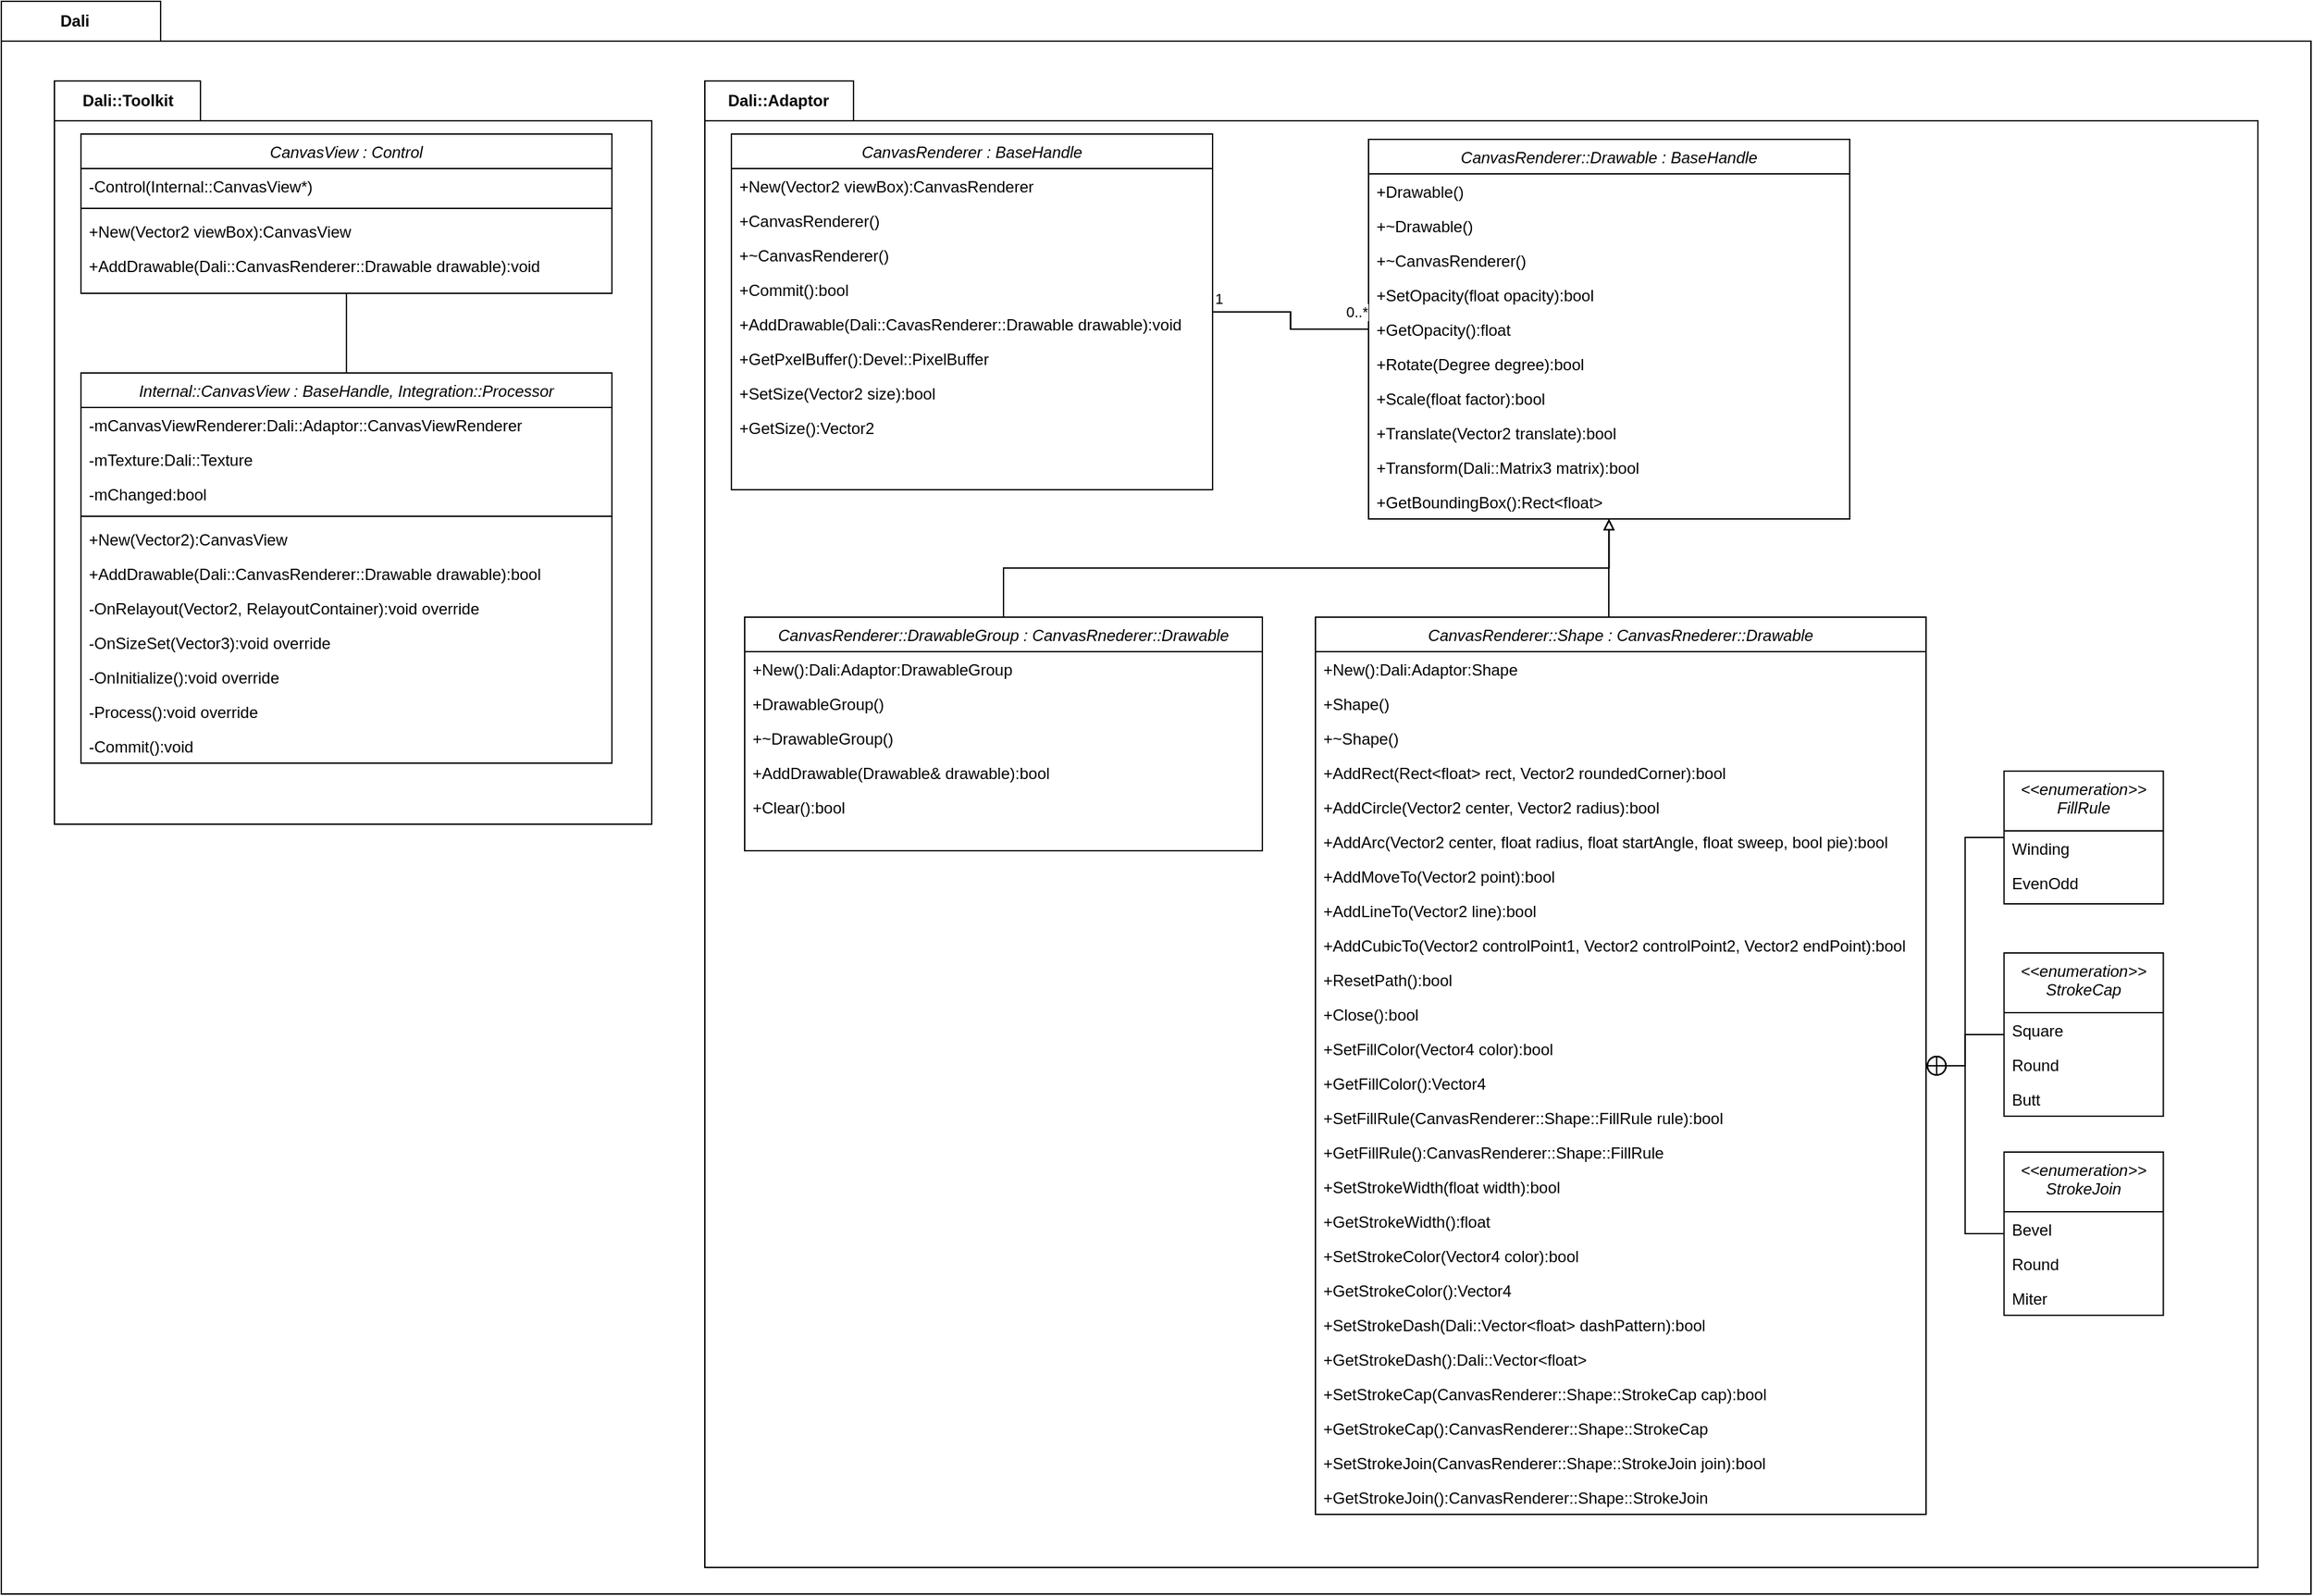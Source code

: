 <mxfile version="14.7.2" type="github">
  <diagram id="C5RBs43oDa-KdzZeNtuy" name="Page-1">
    <mxGraphModel dx="3773" dy="2638" grid="1" gridSize="10" guides="1" tooltips="1" connect="1" arrows="1" fold="1" page="1" pageScale="1" pageWidth="827" pageHeight="1169" math="0" shadow="0">
      <root>
        <mxCell id="WIyWlLk6GJQsqaUBKTNV-0" />
        <mxCell id="WIyWlLk6GJQsqaUBKTNV-1" parent="WIyWlLk6GJQsqaUBKTNV-0" />
        <mxCell id="eUzAyZnh72-U9IO2z-T2-43" style="edgeStyle=orthogonalEdgeStyle;rounded=0;orthogonalLoop=1;jettySize=auto;html=1;exitX=0.5;exitY=0;exitDx=0;exitDy=0;entryX=0.5;entryY=1;entryDx=0;entryDy=0;endArrow=block;endFill=0;strokeWidth=1;jumpSize=6;" parent="WIyWlLk6GJQsqaUBKTNV-1" edge="1">
          <mxGeometry relative="1" as="geometry">
            <mxPoint x="815" y="136" as="targetPoint" />
          </mxGeometry>
        </mxCell>
        <mxCell id="d6Ak8WatT1hv87xGQhPb-93" value="Dali" style="shape=folder;fontStyle=1;tabWidth=110;tabHeight=30;tabPosition=left;html=1;boundedLbl=1;labelInHeader=1;container=1;collapsible=0;recursiveResize=0;" parent="WIyWlLk6GJQsqaUBKTNV-1" vertex="1">
          <mxGeometry x="-360" y="-710" width="1740" height="1200" as="geometry" />
        </mxCell>
        <mxCell id="eUzAyZnh72-U9IO2z-T2-70" value="Dali::Adaptor" style="shape=folder;fontStyle=1;tabWidth=110;tabHeight=30;tabPosition=left;html=1;boundedLbl=1;labelInHeader=1;container=1;collapsible=0;recursiveResize=0;" parent="d6Ak8WatT1hv87xGQhPb-93" vertex="1">
          <mxGeometry x="530" y="60" width="1170" height="1120" as="geometry" />
        </mxCell>
        <mxCell id="zkfFHV4jXpPFQw0GAbJ--0" value="CanvasRenderer : BaseHandle" style="swimlane;fontStyle=2;align=center;verticalAlign=top;childLayout=stackLayout;horizontal=1;startSize=26;horizontalStack=0;resizeParent=1;resizeLast=0;collapsible=1;marginBottom=0;rounded=0;shadow=0;strokeWidth=1;" parent="eUzAyZnh72-U9IO2z-T2-70" vertex="1">
          <mxGeometry x="20" y="40" width="362.5" height="268" as="geometry">
            <mxRectangle x="230" y="140" width="160" height="26" as="alternateBounds" />
          </mxGeometry>
        </mxCell>
        <mxCell id="zkfFHV4jXpPFQw0GAbJ--5" value="+New(Vector2 viewBox):CanvasRenderer" style="text;align=left;verticalAlign=top;spacingLeft=4;spacingRight=4;overflow=hidden;rotatable=0;points=[[0,0.5],[1,0.5]];portConstraint=eastwest;" parent="zkfFHV4jXpPFQw0GAbJ--0" vertex="1">
          <mxGeometry y="26" width="362.5" height="26" as="geometry" />
        </mxCell>
        <mxCell id="eUzAyZnh72-U9IO2z-T2-1" value="+CanvasRenderer()" style="text;align=left;verticalAlign=top;spacingLeft=4;spacingRight=4;overflow=hidden;rotatable=0;points=[[0,0.5],[1,0.5]];portConstraint=eastwest;" parent="zkfFHV4jXpPFQw0GAbJ--0" vertex="1">
          <mxGeometry y="52" width="362.5" height="26" as="geometry" />
        </mxCell>
        <mxCell id="d6Ak8WatT1hv87xGQhPb-125" value="+~CanvasRenderer()" style="text;align=left;verticalAlign=top;spacingLeft=4;spacingRight=4;overflow=hidden;rotatable=0;points=[[0,0.5],[1,0.5]];portConstraint=eastwest;" parent="zkfFHV4jXpPFQw0GAbJ--0" vertex="1">
          <mxGeometry y="78" width="362.5" height="26" as="geometry" />
        </mxCell>
        <mxCell id="d6Ak8WatT1hv87xGQhPb-127" value="+Commit():bool" style="text;align=left;verticalAlign=top;spacingLeft=4;spacingRight=4;overflow=hidden;rotatable=0;points=[[0,0.5],[1,0.5]];portConstraint=eastwest;" parent="zkfFHV4jXpPFQw0GAbJ--0" vertex="1">
          <mxGeometry y="104" width="362.5" height="26" as="geometry" />
        </mxCell>
        <mxCell id="d6Ak8WatT1hv87xGQhPb-126" value="+AddDrawable(Dali::CavasRenderer::Drawable drawable):void" style="text;align=left;verticalAlign=top;spacingLeft=4;spacingRight=4;overflow=hidden;rotatable=0;points=[[0,0.5],[1,0.5]];portConstraint=eastwest;" parent="zkfFHV4jXpPFQw0GAbJ--0" vertex="1">
          <mxGeometry y="130" width="362.5" height="26" as="geometry" />
        </mxCell>
        <mxCell id="d6Ak8WatT1hv87xGQhPb-128" value="+GetPxelBuffer():Devel::PixelBuffer" style="text;align=left;verticalAlign=top;spacingLeft=4;spacingRight=4;overflow=hidden;rotatable=0;points=[[0,0.5],[1,0.5]];portConstraint=eastwest;" parent="zkfFHV4jXpPFQw0GAbJ--0" vertex="1">
          <mxGeometry y="156" width="362.5" height="26" as="geometry" />
        </mxCell>
        <mxCell id="d6Ak8WatT1hv87xGQhPb-129" value="+SetSize(Vector2 size):bool" style="text;align=left;verticalAlign=top;spacingLeft=4;spacingRight=4;overflow=hidden;rotatable=0;points=[[0,0.5],[1,0.5]];portConstraint=eastwest;" parent="zkfFHV4jXpPFQw0GAbJ--0" vertex="1">
          <mxGeometry y="182" width="362.5" height="26" as="geometry" />
        </mxCell>
        <mxCell id="d6Ak8WatT1hv87xGQhPb-130" value="+GetSize():Vector2" style="text;align=left;verticalAlign=top;spacingLeft=4;spacingRight=4;overflow=hidden;rotatable=0;points=[[0,0.5],[1,0.5]];portConstraint=eastwest;" parent="zkfFHV4jXpPFQw0GAbJ--0" vertex="1">
          <mxGeometry y="208" width="362.5" height="26" as="geometry" />
        </mxCell>
        <mxCell id="d6Ak8WatT1hv87xGQhPb-148" value="CanvasRenderer::Drawable : BaseHandle" style="swimlane;fontStyle=2;align=center;verticalAlign=top;childLayout=stackLayout;horizontal=1;startSize=26;horizontalStack=0;resizeParent=1;resizeLast=0;collapsible=1;marginBottom=0;rounded=0;shadow=0;strokeWidth=1;" parent="eUzAyZnh72-U9IO2z-T2-70" vertex="1">
          <mxGeometry x="500" y="44" width="362.5" height="286" as="geometry">
            <mxRectangle x="230" y="140" width="160" height="26" as="alternateBounds" />
          </mxGeometry>
        </mxCell>
        <mxCell id="d6Ak8WatT1hv87xGQhPb-151" value="+Drawable()" style="text;align=left;verticalAlign=top;spacingLeft=4;spacingRight=4;overflow=hidden;rotatable=0;points=[[0,0.5],[1,0.5]];portConstraint=eastwest;" parent="d6Ak8WatT1hv87xGQhPb-148" vertex="1">
          <mxGeometry y="26" width="362.5" height="26" as="geometry" />
        </mxCell>
        <mxCell id="d6Ak8WatT1hv87xGQhPb-152" value="+~Drawable()" style="text;align=left;verticalAlign=top;spacingLeft=4;spacingRight=4;overflow=hidden;rotatable=0;points=[[0,0.5],[1,0.5]];portConstraint=eastwest;" parent="d6Ak8WatT1hv87xGQhPb-148" vertex="1">
          <mxGeometry y="52" width="362.5" height="26" as="geometry" />
        </mxCell>
        <mxCell id="d6Ak8WatT1hv87xGQhPb-153" value="+~CanvasRenderer()" style="text;align=left;verticalAlign=top;spacingLeft=4;spacingRight=4;overflow=hidden;rotatable=0;points=[[0,0.5],[1,0.5]];portConstraint=eastwest;" parent="d6Ak8WatT1hv87xGQhPb-148" vertex="1">
          <mxGeometry y="78" width="362.5" height="26" as="geometry" />
        </mxCell>
        <mxCell id="d6Ak8WatT1hv87xGQhPb-154" value="+SetOpacity(float opacity):bool" style="text;align=left;verticalAlign=top;spacingLeft=4;spacingRight=4;overflow=hidden;rotatable=0;points=[[0,0.5],[1,0.5]];portConstraint=eastwest;" parent="d6Ak8WatT1hv87xGQhPb-148" vertex="1">
          <mxGeometry y="104" width="362.5" height="26" as="geometry" />
        </mxCell>
        <mxCell id="d6Ak8WatT1hv87xGQhPb-155" value="+GetOpacity():float" style="text;align=left;verticalAlign=top;spacingLeft=4;spacingRight=4;overflow=hidden;rotatable=0;points=[[0,0.5],[1,0.5]];portConstraint=eastwest;" parent="d6Ak8WatT1hv87xGQhPb-148" vertex="1">
          <mxGeometry y="130" width="362.5" height="26" as="geometry" />
        </mxCell>
        <mxCell id="d6Ak8WatT1hv87xGQhPb-156" value="+Rotate(Degree degree):bool" style="text;align=left;verticalAlign=top;spacingLeft=4;spacingRight=4;overflow=hidden;rotatable=0;points=[[0,0.5],[1,0.5]];portConstraint=eastwest;" parent="d6Ak8WatT1hv87xGQhPb-148" vertex="1">
          <mxGeometry y="156" width="362.5" height="26" as="geometry" />
        </mxCell>
        <mxCell id="d6Ak8WatT1hv87xGQhPb-157" value="+Scale(float factor):bool" style="text;align=left;verticalAlign=top;spacingLeft=4;spacingRight=4;overflow=hidden;rotatable=0;points=[[0,0.5],[1,0.5]];portConstraint=eastwest;" parent="d6Ak8WatT1hv87xGQhPb-148" vertex="1">
          <mxGeometry y="182" width="362.5" height="26" as="geometry" />
        </mxCell>
        <mxCell id="d6Ak8WatT1hv87xGQhPb-158" value="+Translate(Vector2 translate):bool" style="text;align=left;verticalAlign=top;spacingLeft=4;spacingRight=4;overflow=hidden;rotatable=0;points=[[0,0.5],[1,0.5]];portConstraint=eastwest;" parent="d6Ak8WatT1hv87xGQhPb-148" vertex="1">
          <mxGeometry y="208" width="362.5" height="26" as="geometry" />
        </mxCell>
        <mxCell id="d6Ak8WatT1hv87xGQhPb-159" value="+Transform(Dali::Matrix3 matrix):bool" style="text;align=left;verticalAlign=top;spacingLeft=4;spacingRight=4;overflow=hidden;rotatable=0;points=[[0,0.5],[1,0.5]];portConstraint=eastwest;" parent="d6Ak8WatT1hv87xGQhPb-148" vertex="1">
          <mxGeometry y="234" width="362.5" height="26" as="geometry" />
        </mxCell>
        <mxCell id="8q--UgSvbUHU4zD4hHSI-37" value="+GetBoundingBox():Rect&lt;float&gt;" style="text;align=left;verticalAlign=top;spacingLeft=4;spacingRight=4;overflow=hidden;rotatable=0;points=[[0,0.5],[1,0.5]];portConstraint=eastwest;" vertex="1" parent="d6Ak8WatT1hv87xGQhPb-148">
          <mxGeometry y="260" width="362.5" height="26" as="geometry" />
        </mxCell>
        <mxCell id="8q--UgSvbUHU4zD4hHSI-38" style="edgeStyle=orthogonalEdgeStyle;rounded=0;orthogonalLoop=1;jettySize=auto;html=1;endArrow=block;endFill=0;" edge="1" parent="eUzAyZnh72-U9IO2z-T2-70" source="d6Ak8WatT1hv87xGQhPb-382" target="d6Ak8WatT1hv87xGQhPb-148">
          <mxGeometry relative="1" as="geometry">
            <Array as="points">
              <mxPoint x="681" y="380" />
              <mxPoint x="681" y="380" />
            </Array>
          </mxGeometry>
        </mxCell>
        <mxCell id="d6Ak8WatT1hv87xGQhPb-382" value="CanvasRenderer::Shape : CanvasRnederer::Drawable" style="swimlane;fontStyle=2;align=center;verticalAlign=top;childLayout=stackLayout;horizontal=1;startSize=26;horizontalStack=0;resizeParent=1;resizeLast=0;collapsible=1;marginBottom=0;rounded=0;shadow=0;strokeWidth=1;" parent="eUzAyZnh72-U9IO2z-T2-70" vertex="1">
          <mxGeometry x="460" y="404" width="460" height="676" as="geometry">
            <mxRectangle x="230" y="140" width="160" height="26" as="alternateBounds" />
          </mxGeometry>
        </mxCell>
        <mxCell id="d6Ak8WatT1hv87xGQhPb-781" value="+New():Dali:Adaptor:Shape" style="text;align=left;verticalAlign=top;spacingLeft=4;spacingRight=4;overflow=hidden;rotatable=0;points=[[0,0.5],[1,0.5]];portConstraint=eastwest;" parent="d6Ak8WatT1hv87xGQhPb-382" vertex="1">
          <mxGeometry y="26" width="460" height="26" as="geometry" />
        </mxCell>
        <mxCell id="d6Ak8WatT1hv87xGQhPb-383" value="+Shape()" style="text;align=left;verticalAlign=top;spacingLeft=4;spacingRight=4;overflow=hidden;rotatable=0;points=[[0,0.5],[1,0.5]];portConstraint=eastwest;" parent="d6Ak8WatT1hv87xGQhPb-382" vertex="1">
          <mxGeometry y="52" width="460" height="26" as="geometry" />
        </mxCell>
        <mxCell id="d6Ak8WatT1hv87xGQhPb-384" value="+~Shape()" style="text;align=left;verticalAlign=top;spacingLeft=4;spacingRight=4;overflow=hidden;rotatable=0;points=[[0,0.5],[1,0.5]];portConstraint=eastwest;" parent="d6Ak8WatT1hv87xGQhPb-382" vertex="1">
          <mxGeometry y="78" width="460" height="26" as="geometry" />
        </mxCell>
        <mxCell id="d6Ak8WatT1hv87xGQhPb-386" value="+AddRect(Rect&lt;float&gt; rect, Vector2 roundedCorner):bool" style="text;align=left;verticalAlign=top;spacingLeft=4;spacingRight=4;overflow=hidden;rotatable=0;points=[[0,0.5],[1,0.5]];portConstraint=eastwest;" parent="d6Ak8WatT1hv87xGQhPb-382" vertex="1">
          <mxGeometry y="104" width="460" height="26" as="geometry" />
        </mxCell>
        <mxCell id="d6Ak8WatT1hv87xGQhPb-387" value="+AddCircle(Vector2 center, Vector2 radius):bool" style="text;align=left;verticalAlign=top;spacingLeft=4;spacingRight=4;overflow=hidden;rotatable=0;points=[[0,0.5],[1,0.5]];portConstraint=eastwest;" parent="d6Ak8WatT1hv87xGQhPb-382" vertex="1">
          <mxGeometry y="130" width="460" height="26" as="geometry" />
        </mxCell>
        <mxCell id="d6Ak8WatT1hv87xGQhPb-388" value="+AddArc(Vector2 center, float radius, float startAngle, float sweep, bool pie):bool" style="text;align=left;verticalAlign=top;spacingLeft=4;spacingRight=4;overflow=hidden;rotatable=0;points=[[0,0.5],[1,0.5]];portConstraint=eastwest;" parent="d6Ak8WatT1hv87xGQhPb-382" vertex="1">
          <mxGeometry y="156" width="460" height="26" as="geometry" />
        </mxCell>
        <mxCell id="d6Ak8WatT1hv87xGQhPb-389" value="+AddMoveTo(Vector2 point):bool" style="text;align=left;verticalAlign=top;spacingLeft=4;spacingRight=4;overflow=hidden;rotatable=0;points=[[0,0.5],[1,0.5]];portConstraint=eastwest;" parent="d6Ak8WatT1hv87xGQhPb-382" vertex="1">
          <mxGeometry y="182" width="460" height="26" as="geometry" />
        </mxCell>
        <mxCell id="d6Ak8WatT1hv87xGQhPb-390" value="+AddLineTo(Vector2 line):bool" style="text;align=left;verticalAlign=top;spacingLeft=4;spacingRight=4;overflow=hidden;rotatable=0;points=[[0,0.5],[1,0.5]];portConstraint=eastwest;" parent="d6Ak8WatT1hv87xGQhPb-382" vertex="1">
          <mxGeometry y="208" width="460" height="26" as="geometry" />
        </mxCell>
        <mxCell id="d6Ak8WatT1hv87xGQhPb-391" value="+AddCubicTo(Vector2 controlPoint1, Vector2 controlPoint2, Vector2 endPoint):bool" style="text;align=left;verticalAlign=top;spacingLeft=4;spacingRight=4;overflow=hidden;rotatable=0;points=[[0,0.5],[1,0.5]];portConstraint=eastwest;" parent="d6Ak8WatT1hv87xGQhPb-382" vertex="1">
          <mxGeometry y="234" width="460" height="26" as="geometry" />
        </mxCell>
        <mxCell id="2J2DLM0OzAeDPoUzJUyp-0" value="+ResetPath():bool" style="text;align=left;verticalAlign=top;spacingLeft=4;spacingRight=4;overflow=hidden;rotatable=0;points=[[0,0.5],[1,0.5]];portConstraint=eastwest;" parent="d6Ak8WatT1hv87xGQhPb-382" vertex="1">
          <mxGeometry y="260" width="460" height="26" as="geometry" />
        </mxCell>
        <mxCell id="d6Ak8WatT1hv87xGQhPb-392" value="+Close():bool" style="text;align=left;verticalAlign=top;spacingLeft=4;spacingRight=4;overflow=hidden;rotatable=0;points=[[0,0.5],[1,0.5]];portConstraint=eastwest;" parent="d6Ak8WatT1hv87xGQhPb-382" vertex="1">
          <mxGeometry y="286" width="460" height="26" as="geometry" />
        </mxCell>
        <mxCell id="d6Ak8WatT1hv87xGQhPb-396" value="+SetFillColor(Vector4 color):bool" style="text;align=left;verticalAlign=top;spacingLeft=4;spacingRight=4;overflow=hidden;rotatable=0;points=[[0,0.5],[1,0.5]];portConstraint=eastwest;" parent="d6Ak8WatT1hv87xGQhPb-382" vertex="1">
          <mxGeometry y="312" width="460" height="26" as="geometry" />
        </mxCell>
        <mxCell id="d6Ak8WatT1hv87xGQhPb-395" value="+GetFillColor():Vector4" style="text;align=left;verticalAlign=top;spacingLeft=4;spacingRight=4;overflow=hidden;rotatable=0;points=[[0,0.5],[1,0.5]];portConstraint=eastwest;" parent="d6Ak8WatT1hv87xGQhPb-382" vertex="1">
          <mxGeometry y="338" width="460" height="26" as="geometry" />
        </mxCell>
        <mxCell id="d6Ak8WatT1hv87xGQhPb-398" value="+SetFillRule(CanvasRenderer::Shape::FillRule rule):bool" style="text;align=left;verticalAlign=top;spacingLeft=4;spacingRight=4;overflow=hidden;rotatable=0;points=[[0,0.5],[1,0.5]];portConstraint=eastwest;" parent="d6Ak8WatT1hv87xGQhPb-382" vertex="1">
          <mxGeometry y="364" width="460" height="26" as="geometry" />
        </mxCell>
        <mxCell id="d6Ak8WatT1hv87xGQhPb-400" value="+GetFillRule():CanvasRenderer::Shape::FillRule" style="text;align=left;verticalAlign=top;spacingLeft=4;spacingRight=4;overflow=hidden;rotatable=0;points=[[0,0.5],[1,0.5]];portConstraint=eastwest;" parent="d6Ak8WatT1hv87xGQhPb-382" vertex="1">
          <mxGeometry y="390" width="460" height="26" as="geometry" />
        </mxCell>
        <mxCell id="d6Ak8WatT1hv87xGQhPb-394" value="+SetStrokeWidth(float width):bool" style="text;align=left;verticalAlign=top;spacingLeft=4;spacingRight=4;overflow=hidden;rotatable=0;points=[[0,0.5],[1,0.5]];portConstraint=eastwest;" parent="d6Ak8WatT1hv87xGQhPb-382" vertex="1">
          <mxGeometry y="416" width="460" height="26" as="geometry" />
        </mxCell>
        <mxCell id="d6Ak8WatT1hv87xGQhPb-399" value="+GetStrokeWidth():float" style="text;align=left;verticalAlign=top;spacingLeft=4;spacingRight=4;overflow=hidden;rotatable=0;points=[[0,0.5],[1,0.5]];portConstraint=eastwest;" parent="d6Ak8WatT1hv87xGQhPb-382" vertex="1">
          <mxGeometry y="442" width="460" height="26" as="geometry" />
        </mxCell>
        <mxCell id="d6Ak8WatT1hv87xGQhPb-401" value="+SetStrokeColor(Vector4 color):bool" style="text;align=left;verticalAlign=top;spacingLeft=4;spacingRight=4;overflow=hidden;rotatable=0;points=[[0,0.5],[1,0.5]];portConstraint=eastwest;" parent="d6Ak8WatT1hv87xGQhPb-382" vertex="1">
          <mxGeometry y="468" width="460" height="26" as="geometry" />
        </mxCell>
        <mxCell id="d6Ak8WatT1hv87xGQhPb-405" value="+GetStrokeColor():Vector4" style="text;align=left;verticalAlign=top;spacingLeft=4;spacingRight=4;overflow=hidden;rotatable=0;points=[[0,0.5],[1,0.5]];portConstraint=eastwest;" parent="d6Ak8WatT1hv87xGQhPb-382" vertex="1">
          <mxGeometry y="494" width="460" height="26" as="geometry" />
        </mxCell>
        <mxCell id="d6Ak8WatT1hv87xGQhPb-406" value="+SetStrokeDash(Dali::Vector&lt;float&gt; dashPattern):bool" style="text;align=left;verticalAlign=top;spacingLeft=4;spacingRight=4;overflow=hidden;rotatable=0;points=[[0,0.5],[1,0.5]];portConstraint=eastwest;" parent="d6Ak8WatT1hv87xGQhPb-382" vertex="1">
          <mxGeometry y="520" width="460" height="26" as="geometry" />
        </mxCell>
        <mxCell id="d6Ak8WatT1hv87xGQhPb-403" value="+GetStrokeDash():Dali::Vector&lt;float&gt;" style="text;align=left;verticalAlign=top;spacingLeft=4;spacingRight=4;overflow=hidden;rotatable=0;points=[[0,0.5],[1,0.5]];portConstraint=eastwest;" parent="d6Ak8WatT1hv87xGQhPb-382" vertex="1">
          <mxGeometry y="546" width="460" height="26" as="geometry" />
        </mxCell>
        <mxCell id="d6Ak8WatT1hv87xGQhPb-404" value="+SetStrokeCap(CanvasRenderer::Shape::StrokeCap cap):bool" style="text;align=left;verticalAlign=top;spacingLeft=4;spacingRight=4;overflow=hidden;rotatable=0;points=[[0,0.5],[1,0.5]];portConstraint=eastwest;" parent="d6Ak8WatT1hv87xGQhPb-382" vertex="1">
          <mxGeometry y="572" width="460" height="26" as="geometry" />
        </mxCell>
        <mxCell id="d6Ak8WatT1hv87xGQhPb-397" value="+GetStrokeCap():CanvasRenderer::Shape::StrokeCap" style="text;align=left;verticalAlign=top;spacingLeft=4;spacingRight=4;overflow=hidden;rotatable=0;points=[[0,0.5],[1,0.5]];portConstraint=eastwest;" parent="d6Ak8WatT1hv87xGQhPb-382" vertex="1">
          <mxGeometry y="598" width="460" height="26" as="geometry" />
        </mxCell>
        <mxCell id="d6Ak8WatT1hv87xGQhPb-402" value="+SetStrokeJoin(CanvasRenderer::Shape::StrokeJoin join):bool" style="text;align=left;verticalAlign=top;spacingLeft=4;spacingRight=4;overflow=hidden;rotatable=0;points=[[0,0.5],[1,0.5]];portConstraint=eastwest;" parent="d6Ak8WatT1hv87xGQhPb-382" vertex="1">
          <mxGeometry y="624" width="460" height="26" as="geometry" />
        </mxCell>
        <mxCell id="d6Ak8WatT1hv87xGQhPb-393" value="+GetStrokeJoin():CanvasRenderer::Shape::StrokeJoin" style="text;align=left;verticalAlign=top;spacingLeft=4;spacingRight=4;overflow=hidden;rotatable=0;points=[[0,0.5],[1,0.5]];portConstraint=eastwest;" parent="d6Ak8WatT1hv87xGQhPb-382" vertex="1">
          <mxGeometry y="650" width="460" height="26" as="geometry" />
        </mxCell>
        <mxCell id="d6Ak8WatT1hv87xGQhPb-1189" style="edgeStyle=orthogonalEdgeStyle;rounded=0;orthogonalLoop=1;jettySize=auto;html=1;endArrow=circlePlus;endFill=0;fontSize=16;" parent="eUzAyZnh72-U9IO2z-T2-70" source="d6Ak8WatT1hv87xGQhPb-1176" target="d6Ak8WatT1hv87xGQhPb-382" edge="1">
          <mxGeometry relative="1" as="geometry" />
        </mxCell>
        <mxCell id="d6Ak8WatT1hv87xGQhPb-1176" value="&lt;&lt;enumeration&gt;&gt;&#xa;FillRule" style="swimlane;fontStyle=2;align=center;verticalAlign=top;childLayout=stackLayout;horizontal=1;startSize=45;horizontalStack=0;resizeParent=1;resizeLast=0;collapsible=1;marginBottom=0;rounded=0;shadow=0;strokeWidth=1;" parent="eUzAyZnh72-U9IO2z-T2-70" vertex="1">
          <mxGeometry x="978.75" y="520" width="120" height="100" as="geometry">
            <mxRectangle x="230" y="140" width="160" height="26" as="alternateBounds" />
          </mxGeometry>
        </mxCell>
        <mxCell id="d6Ak8WatT1hv87xGQhPb-1177" value="Winding" style="text;align=left;verticalAlign=top;spacingLeft=4;spacingRight=4;overflow=hidden;rotatable=0;points=[[0,0.5],[1,0.5]];portConstraint=eastwest;" parent="d6Ak8WatT1hv87xGQhPb-1176" vertex="1">
          <mxGeometry y="45" width="120" height="26" as="geometry" />
        </mxCell>
        <mxCell id="d6Ak8WatT1hv87xGQhPb-1178" value="EvenOdd" style="text;align=left;verticalAlign=top;spacingLeft=4;spacingRight=4;overflow=hidden;rotatable=0;points=[[0,0.5],[1,0.5]];portConstraint=eastwest;" parent="d6Ak8WatT1hv87xGQhPb-1176" vertex="1">
          <mxGeometry y="71" width="120" height="26" as="geometry" />
        </mxCell>
        <mxCell id="d6Ak8WatT1hv87xGQhPb-1190" style="edgeStyle=orthogonalEdgeStyle;rounded=0;orthogonalLoop=1;jettySize=auto;html=1;endArrow=circlePlus;endFill=0;fontSize=16;" parent="eUzAyZnh72-U9IO2z-T2-70" source="d6Ak8WatT1hv87xGQhPb-1180" target="d6Ak8WatT1hv87xGQhPb-382" edge="1">
          <mxGeometry relative="1" as="geometry" />
        </mxCell>
        <mxCell id="d6Ak8WatT1hv87xGQhPb-1180" value="&lt;&lt;enumeration&gt;&gt;&#xa;StrokeCap" style="swimlane;fontStyle=2;align=center;verticalAlign=top;childLayout=stackLayout;horizontal=1;startSize=45;horizontalStack=0;resizeParent=1;resizeLast=0;collapsible=1;marginBottom=0;rounded=0;shadow=0;strokeWidth=1;" parent="eUzAyZnh72-U9IO2z-T2-70" vertex="1">
          <mxGeometry x="978.75" y="657" width="120" height="123" as="geometry">
            <mxRectangle x="230" y="140" width="160" height="26" as="alternateBounds" />
          </mxGeometry>
        </mxCell>
        <mxCell id="d6Ak8WatT1hv87xGQhPb-1181" value="Square" style="text;align=left;verticalAlign=top;spacingLeft=4;spacingRight=4;overflow=hidden;rotatable=0;points=[[0,0.5],[1,0.5]];portConstraint=eastwest;" parent="d6Ak8WatT1hv87xGQhPb-1180" vertex="1">
          <mxGeometry y="45" width="120" height="26" as="geometry" />
        </mxCell>
        <mxCell id="d6Ak8WatT1hv87xGQhPb-1182" value="Round" style="text;align=left;verticalAlign=top;spacingLeft=4;spacingRight=4;overflow=hidden;rotatable=0;points=[[0,0.5],[1,0.5]];portConstraint=eastwest;" parent="d6Ak8WatT1hv87xGQhPb-1180" vertex="1">
          <mxGeometry y="71" width="120" height="26" as="geometry" />
        </mxCell>
        <mxCell id="d6Ak8WatT1hv87xGQhPb-1183" value="Butt" style="text;align=left;verticalAlign=top;spacingLeft=4;spacingRight=4;overflow=hidden;rotatable=0;points=[[0,0.5],[1,0.5]];portConstraint=eastwest;" parent="d6Ak8WatT1hv87xGQhPb-1180" vertex="1">
          <mxGeometry y="97" width="120" height="26" as="geometry" />
        </mxCell>
        <mxCell id="d6Ak8WatT1hv87xGQhPb-1191" style="edgeStyle=orthogonalEdgeStyle;rounded=0;orthogonalLoop=1;jettySize=auto;html=1;endArrow=circlePlus;endFill=0;fontSize=16;" parent="eUzAyZnh72-U9IO2z-T2-70" source="d6Ak8WatT1hv87xGQhPb-1185" target="d6Ak8WatT1hv87xGQhPb-382" edge="1">
          <mxGeometry relative="1" as="geometry" />
        </mxCell>
        <mxCell id="d6Ak8WatT1hv87xGQhPb-1185" value="&lt;&lt;enumeration&gt;&gt;&#xa;StrokeJoin" style="swimlane;fontStyle=2;align=center;verticalAlign=top;childLayout=stackLayout;horizontal=1;startSize=45;horizontalStack=0;resizeParent=1;resizeLast=0;collapsible=1;marginBottom=0;rounded=0;shadow=0;strokeWidth=1;" parent="eUzAyZnh72-U9IO2z-T2-70" vertex="1">
          <mxGeometry x="978.75" y="807" width="120" height="123" as="geometry">
            <mxRectangle x="230" y="140" width="160" height="26" as="alternateBounds" />
          </mxGeometry>
        </mxCell>
        <mxCell id="d6Ak8WatT1hv87xGQhPb-1186" value="Bevel" style="text;align=left;verticalAlign=top;spacingLeft=4;spacingRight=4;overflow=hidden;rotatable=0;points=[[0,0.5],[1,0.5]];portConstraint=eastwest;" parent="d6Ak8WatT1hv87xGQhPb-1185" vertex="1">
          <mxGeometry y="45" width="120" height="26" as="geometry" />
        </mxCell>
        <mxCell id="d6Ak8WatT1hv87xGQhPb-1187" value="Round" style="text;align=left;verticalAlign=top;spacingLeft=4;spacingRight=4;overflow=hidden;rotatable=0;points=[[0,0.5],[1,0.5]];portConstraint=eastwest;" parent="d6Ak8WatT1hv87xGQhPb-1185" vertex="1">
          <mxGeometry y="71" width="120" height="26" as="geometry" />
        </mxCell>
        <mxCell id="d6Ak8WatT1hv87xGQhPb-1188" value="Miter" style="text;align=left;verticalAlign=top;spacingLeft=4;spacingRight=4;overflow=hidden;rotatable=0;points=[[0,0.5],[1,0.5]];portConstraint=eastwest;" parent="d6Ak8WatT1hv87xGQhPb-1185" vertex="1">
          <mxGeometry y="97" width="120" height="26" as="geometry" />
        </mxCell>
        <mxCell id="LCj0cPt76p2CiR1PrpzW-5" value="0..*" style="edgeStyle=orthogonalEdgeStyle;rounded=0;orthogonalLoop=1;jettySize=auto;html=1;endArrow=none;endFill=0;" parent="eUzAyZnh72-U9IO2z-T2-70" source="zkfFHV4jXpPFQw0GAbJ--0" target="d6Ak8WatT1hv87xGQhPb-148" edge="1">
          <mxGeometry x="0.847" y="13" relative="1" as="geometry">
            <mxPoint x="-751" y="169.996" as="sourcePoint" />
            <mxPoint x="-583.5" y="169.996" as="targetPoint" />
            <Array as="points" />
            <mxPoint x="1" as="offset" />
          </mxGeometry>
        </mxCell>
        <mxCell id="LCj0cPt76p2CiR1PrpzW-4" value="1" style="edgeStyle=orthogonalEdgeStyle;rounded=0;orthogonalLoop=1;jettySize=auto;html=1;endArrow=none;endFill=0;" parent="eUzAyZnh72-U9IO2z-T2-70" source="zkfFHV4jXpPFQw0GAbJ--0" target="d6Ak8WatT1hv87xGQhPb-148" edge="1">
          <mxGeometry x="-0.928" y="10" relative="1" as="geometry">
            <mxPoint x="-751" y="169.996" as="sourcePoint" />
            <mxPoint x="-583.5" y="169.996" as="targetPoint" />
            <Array as="points" />
            <mxPoint as="offset" />
          </mxGeometry>
        </mxCell>
        <mxCell id="8q--UgSvbUHU4zD4hHSI-36" style="edgeStyle=orthogonalEdgeStyle;rounded=0;orthogonalLoop=1;jettySize=auto;html=1;endArrow=block;endFill=0;exitX=0.5;exitY=0;exitDx=0;exitDy=0;" edge="1" parent="eUzAyZnh72-U9IO2z-T2-70" source="8q--UgSvbUHU4zD4hHSI-10" target="d6Ak8WatT1hv87xGQhPb-148">
          <mxGeometry relative="1" as="geometry" />
        </mxCell>
        <mxCell id="8q--UgSvbUHU4zD4hHSI-10" value="CanvasRenderer::DrawableGroup : CanvasRnederer::Drawable" style="swimlane;fontStyle=2;align=center;verticalAlign=top;childLayout=stackLayout;horizontal=1;startSize=26;horizontalStack=0;resizeParent=1;resizeLast=0;collapsible=1;marginBottom=0;rounded=0;shadow=0;strokeWidth=1;" vertex="1" parent="eUzAyZnh72-U9IO2z-T2-70">
          <mxGeometry x="30" y="404" width="390" height="176" as="geometry">
            <mxRectangle x="230" y="140" width="160" height="26" as="alternateBounds" />
          </mxGeometry>
        </mxCell>
        <mxCell id="8q--UgSvbUHU4zD4hHSI-11" value="+New():Dali:Adaptor:DrawableGroup" style="text;align=left;verticalAlign=top;spacingLeft=4;spacingRight=4;overflow=hidden;rotatable=0;points=[[0,0.5],[1,0.5]];portConstraint=eastwest;" vertex="1" parent="8q--UgSvbUHU4zD4hHSI-10">
          <mxGeometry y="26" width="390" height="26" as="geometry" />
        </mxCell>
        <mxCell id="8q--UgSvbUHU4zD4hHSI-12" value="+DrawableGroup()" style="text;align=left;verticalAlign=top;spacingLeft=4;spacingRight=4;overflow=hidden;rotatable=0;points=[[0,0.5],[1,0.5]];portConstraint=eastwest;" vertex="1" parent="8q--UgSvbUHU4zD4hHSI-10">
          <mxGeometry y="52" width="390" height="26" as="geometry" />
        </mxCell>
        <mxCell id="8q--UgSvbUHU4zD4hHSI-13" value="+~DrawableGroup()" style="text;align=left;verticalAlign=top;spacingLeft=4;spacingRight=4;overflow=hidden;rotatable=0;points=[[0,0.5],[1,0.5]];portConstraint=eastwest;" vertex="1" parent="8q--UgSvbUHU4zD4hHSI-10">
          <mxGeometry y="78" width="390" height="26" as="geometry" />
        </mxCell>
        <mxCell id="8q--UgSvbUHU4zD4hHSI-14" value="+AddDrawable(Drawable&amp; drawable):bool" style="text;align=left;verticalAlign=top;spacingLeft=4;spacingRight=4;overflow=hidden;rotatable=0;points=[[0,0.5],[1,0.5]];portConstraint=eastwest;" vertex="1" parent="8q--UgSvbUHU4zD4hHSI-10">
          <mxGeometry y="104" width="390" height="26" as="geometry" />
        </mxCell>
        <mxCell id="8q--UgSvbUHU4zD4hHSI-15" value="+Clear():bool" style="text;align=left;verticalAlign=top;spacingLeft=4;spacingRight=4;overflow=hidden;rotatable=0;points=[[0,0.5],[1,0.5]];portConstraint=eastwest;" vertex="1" parent="8q--UgSvbUHU4zD4hHSI-10">
          <mxGeometry y="130" width="390" height="26" as="geometry" />
        </mxCell>
        <mxCell id="d6Ak8WatT1hv87xGQhPb-104" value="Dali::Toolkit" style="shape=folder;fontStyle=1;tabWidth=110;tabHeight=30;tabPosition=left;html=1;boundedLbl=1;labelInHeader=1;container=1;collapsible=0;recursiveResize=0;" parent="d6Ak8WatT1hv87xGQhPb-93" vertex="1">
          <mxGeometry x="40" y="60" width="450" height="560" as="geometry" />
        </mxCell>
        <mxCell id="d6Ak8WatT1hv87xGQhPb-115" value="CanvasView : Control" style="swimlane;fontStyle=2;align=center;verticalAlign=top;childLayout=stackLayout;horizontal=1;startSize=26;horizontalStack=0;resizeParent=1;resizeLast=0;collapsible=1;marginBottom=0;rounded=0;shadow=0;strokeWidth=1;" parent="d6Ak8WatT1hv87xGQhPb-104" vertex="1">
          <mxGeometry x="20" y="40" width="400" height="120" as="geometry">
            <mxRectangle x="230" y="140" width="160" height="26" as="alternateBounds" />
          </mxGeometry>
        </mxCell>
        <mxCell id="d6Ak8WatT1hv87xGQhPb-116" value="-Control(Internal::CanvasView*)" style="text;align=left;verticalAlign=top;spacingLeft=4;spacingRight=4;overflow=hidden;rotatable=0;points=[[0,0.5],[1,0.5]];portConstraint=eastwest;" parent="d6Ak8WatT1hv87xGQhPb-115" vertex="1">
          <mxGeometry y="26" width="400" height="26" as="geometry" />
        </mxCell>
        <mxCell id="d6Ak8WatT1hv87xGQhPb-117" value="" style="line;html=1;strokeWidth=1;align=left;verticalAlign=middle;spacingTop=-1;spacingLeft=3;spacingRight=3;rotatable=0;labelPosition=right;points=[];portConstraint=eastwest;" parent="d6Ak8WatT1hv87xGQhPb-115" vertex="1">
          <mxGeometry y="52" width="400" height="8" as="geometry" />
        </mxCell>
        <mxCell id="d6Ak8WatT1hv87xGQhPb-118" value="+New(Vector2 viewBox):CanvasView" style="text;align=left;verticalAlign=top;spacingLeft=4;spacingRight=4;overflow=hidden;rotatable=0;points=[[0,0.5],[1,0.5]];portConstraint=eastwest;" parent="d6Ak8WatT1hv87xGQhPb-115" vertex="1">
          <mxGeometry y="60" width="400" height="26" as="geometry" />
        </mxCell>
        <mxCell id="d6Ak8WatT1hv87xGQhPb-119" value="+AddDrawable(Dali::CanvasRenderer::Drawable drawable):void" style="text;align=left;verticalAlign=top;spacingLeft=4;spacingRight=4;overflow=hidden;rotatable=0;points=[[0,0.5],[1,0.5]];portConstraint=eastwest;" parent="d6Ak8WatT1hv87xGQhPb-115" vertex="1">
          <mxGeometry y="86" width="400" height="26" as="geometry" />
        </mxCell>
        <mxCell id="d6Ak8WatT1hv87xGQhPb-120" value="" style="endArrow=none;html=1;strokeWidth=1;endFill=0;" parent="d6Ak8WatT1hv87xGQhPb-104" source="d6Ak8WatT1hv87xGQhPb-115" target="d6Ak8WatT1hv87xGQhPb-106" edge="1">
          <mxGeometry width="50" height="50" relative="1" as="geometry">
            <mxPoint x="460" y="300" as="sourcePoint" />
            <mxPoint x="510" y="250" as="targetPoint" />
          </mxGeometry>
        </mxCell>
        <mxCell id="d6Ak8WatT1hv87xGQhPb-121" value="Impl" style="edgeLabel;html=1;align=center;verticalAlign=middle;resizable=0;points=[];" parent="d6Ak8WatT1hv87xGQhPb-120" vertex="1" connectable="0">
          <mxGeometry x="0.784" y="3" relative="1" as="geometry">
            <mxPoint x="-14.07" y="20.29" as="offset" />
          </mxGeometry>
        </mxCell>
        <mxCell id="d6Ak8WatT1hv87xGQhPb-106" value="Internal::CanvasView : BaseHandle, Integration::Processor" style="swimlane;fontStyle=2;align=center;verticalAlign=top;childLayout=stackLayout;horizontal=1;startSize=26;horizontalStack=0;resizeParent=1;resizeLast=0;collapsible=1;marginBottom=0;rounded=0;shadow=0;strokeWidth=1;" parent="d6Ak8WatT1hv87xGQhPb-104" vertex="1">
          <mxGeometry x="20" y="220" width="400" height="294" as="geometry">
            <mxRectangle x="230" y="140" width="160" height="26" as="alternateBounds" />
          </mxGeometry>
        </mxCell>
        <mxCell id="d6Ak8WatT1hv87xGQhPb-123" value="-mCanvasViewRenderer:Dali::Adaptor::CanvasViewRenderer" style="text;align=left;verticalAlign=top;spacingLeft=4;spacingRight=4;overflow=hidden;rotatable=0;points=[[0,0.5],[1,0.5]];portConstraint=eastwest;" parent="d6Ak8WatT1hv87xGQhPb-106" vertex="1">
          <mxGeometry y="26" width="400" height="26" as="geometry" />
        </mxCell>
        <mxCell id="d6Ak8WatT1hv87xGQhPb-107" value="-mTexture:Dali::Texture" style="text;align=left;verticalAlign=top;spacingLeft=4;spacingRight=4;overflow=hidden;rotatable=0;points=[[0,0.5],[1,0.5]];portConstraint=eastwest;" parent="d6Ak8WatT1hv87xGQhPb-106" vertex="1">
          <mxGeometry y="52" width="400" height="26" as="geometry" />
        </mxCell>
        <mxCell id="d6Ak8WatT1hv87xGQhPb-124" value="-mChanged:bool" style="text;align=left;verticalAlign=top;spacingLeft=4;spacingRight=4;overflow=hidden;rotatable=0;points=[[0,0.5],[1,0.5]];portConstraint=eastwest;" parent="d6Ak8WatT1hv87xGQhPb-106" vertex="1">
          <mxGeometry y="78" width="400" height="26" as="geometry" />
        </mxCell>
        <mxCell id="d6Ak8WatT1hv87xGQhPb-108" value="" style="line;html=1;strokeWidth=1;align=left;verticalAlign=middle;spacingTop=-1;spacingLeft=3;spacingRight=3;rotatable=0;labelPosition=right;points=[];portConstraint=eastwest;" parent="d6Ak8WatT1hv87xGQhPb-106" vertex="1">
          <mxGeometry y="104" width="400" height="8" as="geometry" />
        </mxCell>
        <mxCell id="d6Ak8WatT1hv87xGQhPb-109" value="+New(Vector2):CanvasView" style="text;align=left;verticalAlign=top;spacingLeft=4;spacingRight=4;overflow=hidden;rotatable=0;points=[[0,0.5],[1,0.5]];portConstraint=eastwest;" parent="d6Ak8WatT1hv87xGQhPb-106" vertex="1">
          <mxGeometry y="112" width="400" height="26" as="geometry" />
        </mxCell>
        <mxCell id="d6Ak8WatT1hv87xGQhPb-110" value="+AddDrawable(Dali::CanvasRenderer::Drawable drawable):bool" style="text;align=left;verticalAlign=top;spacingLeft=4;spacingRight=4;overflow=hidden;rotatable=0;points=[[0,0.5],[1,0.5]];portConstraint=eastwest;" parent="d6Ak8WatT1hv87xGQhPb-106" vertex="1">
          <mxGeometry y="138" width="400" height="26" as="geometry" />
        </mxCell>
        <mxCell id="d6Ak8WatT1hv87xGQhPb-111" value="-OnRelayout(Vector2, RelayoutContainer):void override" style="text;align=left;verticalAlign=top;spacingLeft=4;spacingRight=4;overflow=hidden;rotatable=0;points=[[0,0.5],[1,0.5]];portConstraint=eastwest;" parent="d6Ak8WatT1hv87xGQhPb-106" vertex="1">
          <mxGeometry y="164" width="400" height="26" as="geometry" />
        </mxCell>
        <mxCell id="d6Ak8WatT1hv87xGQhPb-112" value="-OnSizeSet(Vector3):void override" style="text;align=left;verticalAlign=top;spacingLeft=4;spacingRight=4;overflow=hidden;rotatable=0;points=[[0,0.5],[1,0.5]];portConstraint=eastwest;" parent="d6Ak8WatT1hv87xGQhPb-106" vertex="1">
          <mxGeometry y="190" width="400" height="26" as="geometry" />
        </mxCell>
        <mxCell id="d6Ak8WatT1hv87xGQhPb-113" value="-OnInitialize():void override" style="text;align=left;verticalAlign=top;spacingLeft=4;spacingRight=4;overflow=hidden;rotatable=0;points=[[0,0.5],[1,0.5]];portConstraint=eastwest;" parent="d6Ak8WatT1hv87xGQhPb-106" vertex="1">
          <mxGeometry y="216" width="400" height="26" as="geometry" />
        </mxCell>
        <mxCell id="d6Ak8WatT1hv87xGQhPb-114" value="-Process():void override" style="text;align=left;verticalAlign=top;spacingLeft=4;spacingRight=4;overflow=hidden;rotatable=0;points=[[0,0.5],[1,0.5]];portConstraint=eastwest;" parent="d6Ak8WatT1hv87xGQhPb-106" vertex="1">
          <mxGeometry y="242" width="400" height="26" as="geometry" />
        </mxCell>
        <mxCell id="d6Ak8WatT1hv87xGQhPb-122" value="-Commit():void" style="text;align=left;verticalAlign=top;spacingLeft=4;spacingRight=4;overflow=hidden;rotatable=0;points=[[0,0.5],[1,0.5]];portConstraint=eastwest;" parent="d6Ak8WatT1hv87xGQhPb-106" vertex="1">
          <mxGeometry y="268" width="400" height="26" as="geometry" />
        </mxCell>
      </root>
    </mxGraphModel>
  </diagram>
</mxfile>
